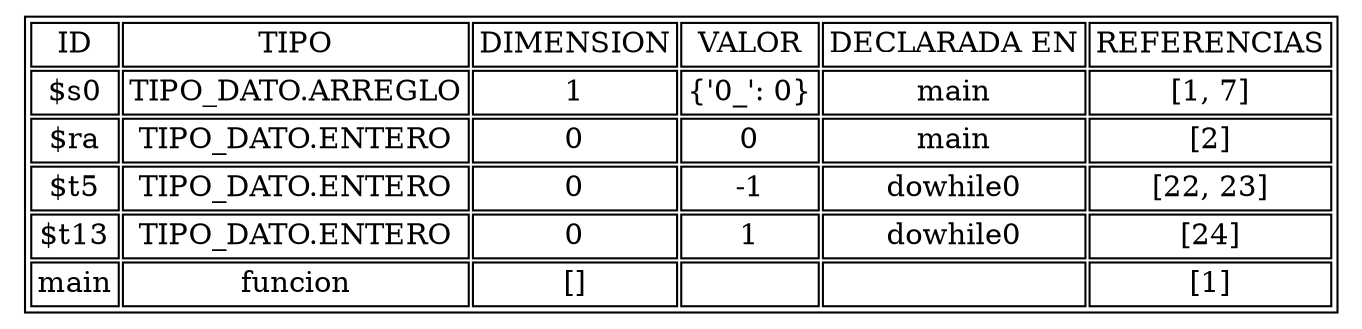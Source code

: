 digraph g {
	node [height=.1 shape=plaintext]
	table [label=<<TABLE>
                            <TR>
                                <TD>ID</TD>
                                <TD>TIPO</TD>
                                <TD>DIMENSION</TD>
                                <TD>VALOR</TD>
                                <TD>DECLARADA EN</TD>
                                <TD>REFERENCIAS</TD>
                            </TR><TR><TD>$s0</TD><TD>TIPO_DATO.ARREGLO</TD><TD>1</TD><TD>{'0_': 0}</TD><TD>main</TD><TD>[1, 7]</TD></TR><TR><TD>$ra</TD><TD>TIPO_DATO.ENTERO</TD><TD>0</TD><TD>0</TD><TD>main</TD><TD>[2]</TD></TR><TR><TD>$t5</TD><TD>TIPO_DATO.ENTERO</TD><TD>0</TD><TD>-1</TD><TD>dowhile0</TD><TD>[22, 23]</TD></TR><TR><TD>$t13</TD><TD>TIPO_DATO.ENTERO</TD><TD>0</TD><TD>1</TD><TD>dowhile0</TD><TD>[24]</TD></TR><TR><TD>main</TD><TD>funcion</TD><TD>[]</TD><TD></TD><TD></TD><TD>[1]</TD></TR></TABLE>>]
}
